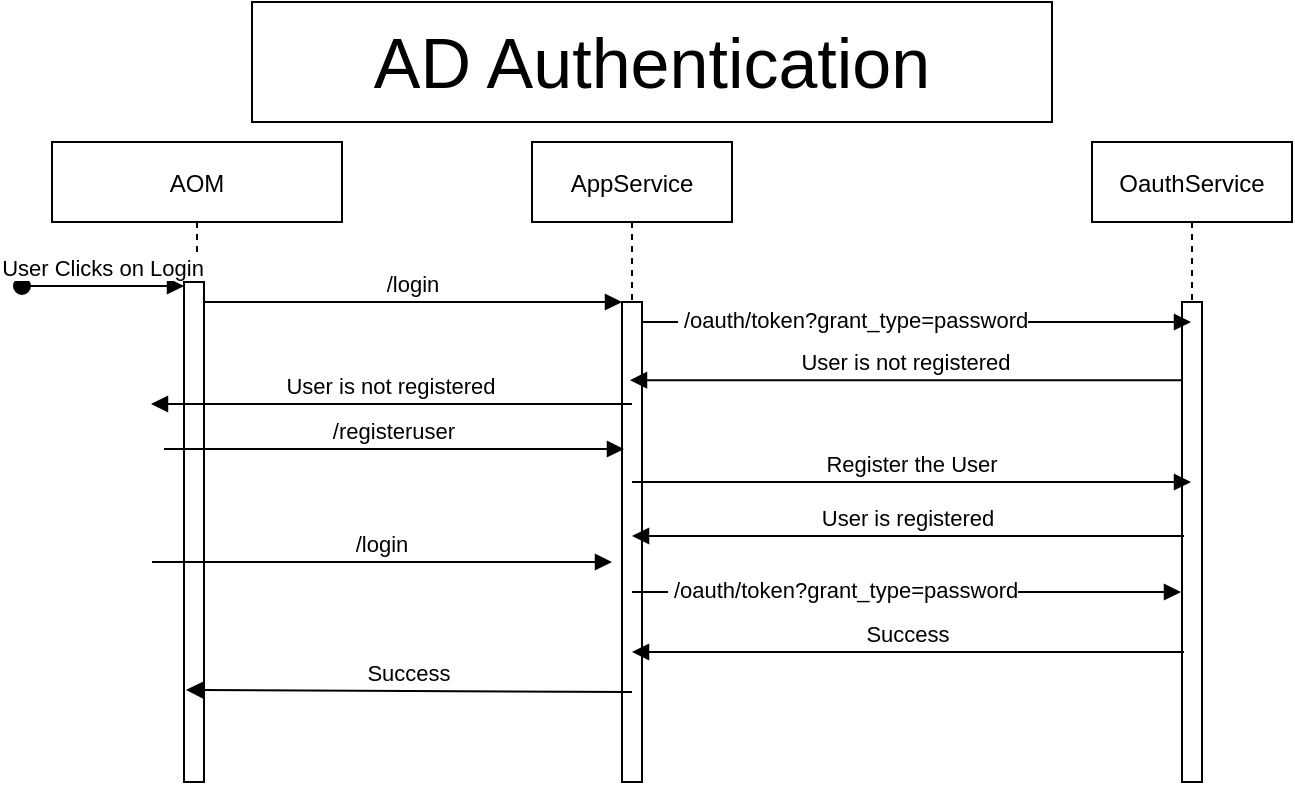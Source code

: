 <mxfile version="16.5.6" type="github"><diagram id="kgpKYQtTHZ0yAKxKKP6v" name="Page-1"><mxGraphModel dx="755" dy="421" grid="1" gridSize="10" guides="1" tooltips="1" connect="1" arrows="1" fold="1" page="1" pageScale="1" pageWidth="850" pageHeight="1100" math="0" shadow="0"><root><mxCell id="0"/><mxCell id="1" parent="0"/><mxCell id="3nuBFxr9cyL0pnOWT2aG-1" value="AOM" style="shape=umlLifeline;perimeter=lifelinePerimeter;container=1;collapsible=0;recursiveResize=0;rounded=0;shadow=0;strokeWidth=1;" parent="1" vertex="1"><mxGeometry x="120" y="80" width="145" height="320" as="geometry"/></mxCell><mxCell id="3nuBFxr9cyL0pnOWT2aG-2" value="" style="points=[];perimeter=orthogonalPerimeter;rounded=0;shadow=0;strokeWidth=1;" parent="3nuBFxr9cyL0pnOWT2aG-1" vertex="1"><mxGeometry x="66" y="70" width="10" height="250" as="geometry"/></mxCell><mxCell id="3nuBFxr9cyL0pnOWT2aG-3" value="User Clicks on Login" style="verticalAlign=bottom;startArrow=oval;endArrow=block;startSize=8;shadow=0;strokeWidth=1;" parent="3nuBFxr9cyL0pnOWT2aG-1" edge="1"><mxGeometry relative="1" as="geometry"><mxPoint x="-15" y="72" as="sourcePoint"/><mxPoint x="66" y="72" as="targetPoint"/></mxGeometry></mxCell><mxCell id="3nuBFxr9cyL0pnOWT2aG-5" value="AppService" style="shape=umlLifeline;perimeter=lifelinePerimeter;container=1;collapsible=0;recursiveResize=0;rounded=0;shadow=0;strokeWidth=1;" parent="1" vertex="1"><mxGeometry x="360" y="80" width="100" height="320" as="geometry"/></mxCell><mxCell id="3nuBFxr9cyL0pnOWT2aG-6" value="" style="points=[];perimeter=orthogonalPerimeter;rounded=0;shadow=0;strokeWidth=1;" parent="3nuBFxr9cyL0pnOWT2aG-5" vertex="1"><mxGeometry x="45" y="80" width="10" height="240" as="geometry"/></mxCell><mxCell id="3nuBFxr9cyL0pnOWT2aG-8" value="/login" style="verticalAlign=bottom;endArrow=block;entryX=0;entryY=0;shadow=0;strokeWidth=1;" parent="1" source="3nuBFxr9cyL0pnOWT2aG-2" target="3nuBFxr9cyL0pnOWT2aG-6" edge="1"><mxGeometry relative="1" as="geometry"><mxPoint x="275" y="160" as="sourcePoint"/></mxGeometry></mxCell><mxCell id="5z6_NouucVGm6GHe_08B-1" value="OauthService" style="shape=umlLifeline;perimeter=lifelinePerimeter;container=1;collapsible=0;recursiveResize=0;rounded=0;shadow=0;strokeWidth=1;" vertex="1" parent="1"><mxGeometry x="640" y="80" width="100" height="320" as="geometry"/></mxCell><mxCell id="5z6_NouucVGm6GHe_08B-2" value="" style="points=[];perimeter=orthogonalPerimeter;rounded=0;shadow=0;strokeWidth=1;" vertex="1" parent="5z6_NouucVGm6GHe_08B-1"><mxGeometry x="45" y="80" width="10" height="240" as="geometry"/></mxCell><mxCell id="3nuBFxr9cyL0pnOWT2aG-9" value="Register the User" style="verticalAlign=bottom;endArrow=block;shadow=0;strokeWidth=1;" parent="1" edge="1"><mxGeometry relative="1" as="geometry"><mxPoint x="410" y="250" as="sourcePoint"/><mxPoint x="689.5" y="250" as="targetPoint"/></mxGeometry></mxCell><mxCell id="5z6_NouucVGm6GHe_08B-4" value="User is not registered" style="verticalAlign=bottom;endArrow=block;entryX=0.49;entryY=0.367;shadow=0;strokeWidth=1;entryDx=0;entryDy=0;entryPerimeter=0;" edge="1" parent="1"><mxGeometry relative="1" as="geometry"><mxPoint x="685" y="199.1" as="sourcePoint"/><mxPoint x="409" y="199.1" as="targetPoint"/></mxGeometry></mxCell><mxCell id="5z6_NouucVGm6GHe_08B-3" value="" style="verticalAlign=bottom;endArrow=block;shadow=0;strokeWidth=1;" edge="1" parent="1" source="3nuBFxr9cyL0pnOWT2aG-6" target="5z6_NouucVGm6GHe_08B-1"><mxGeometry x="-0.301" y="90" relative="1" as="geometry"><mxPoint x="350" y="170" as="sourcePoint"/><mxPoint x="355" y="170.0" as="targetPoint"/><Array as="points"><mxPoint x="510" y="170"/></Array><mxPoint as="offset"/></mxGeometry></mxCell><mxCell id="5z6_NouucVGm6GHe_08B-5" value="&amp;nbsp;/oauth/token?grant_type=password" style="edgeLabel;html=1;align=center;verticalAlign=middle;resizable=0;points=[];" vertex="1" connectable="0" parent="5z6_NouucVGm6GHe_08B-3"><mxGeometry x="-0.235" y="1" relative="1" as="geometry"><mxPoint as="offset"/></mxGeometry></mxCell><mxCell id="5z6_NouucVGm6GHe_08B-6" value="User is registered" style="verticalAlign=bottom;endArrow=block;entryX=0.49;entryY=0.367;shadow=0;strokeWidth=1;entryDx=0;entryDy=0;entryPerimeter=0;" edge="1" parent="1"><mxGeometry relative="1" as="geometry"><mxPoint x="686" y="277" as="sourcePoint"/><mxPoint x="410" y="277" as="targetPoint"/></mxGeometry></mxCell><mxCell id="5z6_NouucVGm6GHe_08B-7" value="" style="verticalAlign=bottom;endArrow=block;shadow=0;strokeWidth=1;" edge="1" parent="1"><mxGeometry x="-0.301" y="90" relative="1" as="geometry"><mxPoint x="410" y="305" as="sourcePoint"/><mxPoint x="684.5" y="305" as="targetPoint"/><Array as="points"><mxPoint x="505" y="305"/></Array><mxPoint as="offset"/></mxGeometry></mxCell><mxCell id="5z6_NouucVGm6GHe_08B-8" value="&amp;nbsp;/oauth/token?grant_type=password" style="edgeLabel;html=1;align=center;verticalAlign=middle;resizable=0;points=[];" vertex="1" connectable="0" parent="5z6_NouucVGm6GHe_08B-7"><mxGeometry x="-0.235" y="1" relative="1" as="geometry"><mxPoint as="offset"/></mxGeometry></mxCell><mxCell id="5z6_NouucVGm6GHe_08B-12" value="User is not registered" style="verticalAlign=bottom;endArrow=block;shadow=0;strokeWidth=1;" edge="1" parent="1"><mxGeometry relative="1" as="geometry"><mxPoint x="410" y="211" as="sourcePoint"/><mxPoint x="169.5" y="211" as="targetPoint"/></mxGeometry></mxCell><mxCell id="5z6_NouucVGm6GHe_08B-15" value="/registeruser" style="verticalAlign=bottom;endArrow=block;entryX=0;entryY=0;shadow=0;strokeWidth=1;" edge="1" parent="1"><mxGeometry relative="1" as="geometry"><mxPoint x="176" y="233.5" as="sourcePoint"/><mxPoint x="406" y="233.5" as="targetPoint"/><Array as="points"><mxPoint x="281" y="233.5"/></Array></mxGeometry></mxCell><mxCell id="5z6_NouucVGm6GHe_08B-16" value="/login" style="verticalAlign=bottom;endArrow=block;entryX=0;entryY=0;shadow=0;strokeWidth=1;" edge="1" parent="1"><mxGeometry relative="1" as="geometry"><mxPoint x="170" y="290.0" as="sourcePoint"/><mxPoint x="400" y="290.0" as="targetPoint"/></mxGeometry></mxCell><mxCell id="5z6_NouucVGm6GHe_08B-17" value="Success" style="verticalAlign=bottom;endArrow=block;entryX=0.1;entryY=0.716;shadow=0;strokeWidth=1;entryDx=0;entryDy=0;entryPerimeter=0;" edge="1" parent="1"><mxGeometry relative="1" as="geometry"><mxPoint x="410" y="355" as="sourcePoint"/><mxPoint x="187" y="354" as="targetPoint"/></mxGeometry></mxCell><mxCell id="5z6_NouucVGm6GHe_08B-18" value="Success" style="verticalAlign=bottom;endArrow=block;entryX=0.49;entryY=0.367;shadow=0;strokeWidth=1;entryDx=0;entryDy=0;entryPerimeter=0;" edge="1" parent="1"><mxGeometry relative="1" as="geometry"><mxPoint x="686" y="335" as="sourcePoint"/><mxPoint x="410" y="335" as="targetPoint"/></mxGeometry></mxCell><mxCell id="5z6_NouucVGm6GHe_08B-19" value="&lt;font style=&quot;font-size: 35px&quot;&gt;AD Authentication&lt;/font&gt;" style="rounded=0;whiteSpace=wrap;html=1;" vertex="1" parent="1"><mxGeometry x="220" y="10" width="400" height="60" as="geometry"/></mxCell></root></mxGraphModel></diagram></mxfile>